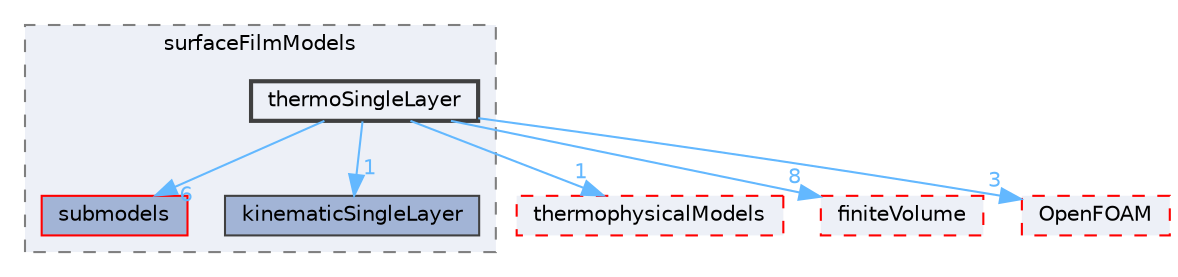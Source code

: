 digraph "src/regionModels/surfaceFilmModels/thermoSingleLayer"
{
 // LATEX_PDF_SIZE
  bgcolor="transparent";
  edge [fontname=Helvetica,fontsize=10,labelfontname=Helvetica,labelfontsize=10];
  node [fontname=Helvetica,fontsize=10,shape=box,height=0.2,width=0.4];
  compound=true
  subgraph clusterdir_76cda00b2119e3ca1b811eb59fd40c16 {
    graph [ bgcolor="#edf0f7", pencolor="grey50", label="surfaceFilmModels", fontname=Helvetica,fontsize=10 style="filled,dashed", URL="dir_76cda00b2119e3ca1b811eb59fd40c16.html",tooltip=""]
  dir_1a2449bf10d166cb32b637bb1f2c8120 [label="submodels", fillcolor="#a2b4d6", color="red", style="filled", URL="dir_1a2449bf10d166cb32b637bb1f2c8120.html",tooltip=""];
  dir_1c60e658c3548753b29433c6c9718fd3 [label="kinematicSingleLayer", fillcolor="#a2b4d6", color="grey25", style="filled", URL="dir_1c60e658c3548753b29433c6c9718fd3.html",tooltip=""];
  dir_ace9ddf4436ac19d16c24b262d3e197b [label="thermoSingleLayer", fillcolor="#edf0f7", color="grey25", style="filled,bold", URL="dir_ace9ddf4436ac19d16c24b262d3e197b.html",tooltip=""];
  }
  dir_2778d089ec5c4f66810b11f753867003 [label="thermophysicalModels", fillcolor="#edf0f7", color="red", style="filled,dashed", URL="dir_2778d089ec5c4f66810b11f753867003.html",tooltip=""];
  dir_9bd15774b555cf7259a6fa18f99fe99b [label="finiteVolume", fillcolor="#edf0f7", color="red", style="filled,dashed", URL="dir_9bd15774b555cf7259a6fa18f99fe99b.html",tooltip=""];
  dir_c5473ff19b20e6ec4dfe5c310b3778a8 [label="OpenFOAM", fillcolor="#edf0f7", color="red", style="filled,dashed", URL="dir_c5473ff19b20e6ec4dfe5c310b3778a8.html",tooltip=""];
  dir_ace9ddf4436ac19d16c24b262d3e197b->dir_1a2449bf10d166cb32b637bb1f2c8120 [headlabel="6", labeldistance=1.5 headhref="dir_004027_003805.html" href="dir_004027_003805.html" color="steelblue1" fontcolor="steelblue1"];
  dir_ace9ddf4436ac19d16c24b262d3e197b->dir_1c60e658c3548753b29433c6c9718fd3 [headlabel="1", labeldistance=1.5 headhref="dir_004027_002026.html" href="dir_004027_002026.html" color="steelblue1" fontcolor="steelblue1"];
  dir_ace9ddf4436ac19d16c24b262d3e197b->dir_2778d089ec5c4f66810b11f753867003 [headlabel="1", labeldistance=1.5 headhref="dir_004027_004022.html" href="dir_004027_004022.html" color="steelblue1" fontcolor="steelblue1"];
  dir_ace9ddf4436ac19d16c24b262d3e197b->dir_9bd15774b555cf7259a6fa18f99fe99b [headlabel="8", labeldistance=1.5 headhref="dir_004027_001387.html" href="dir_004027_001387.html" color="steelblue1" fontcolor="steelblue1"];
  dir_ace9ddf4436ac19d16c24b262d3e197b->dir_c5473ff19b20e6ec4dfe5c310b3778a8 [headlabel="3", labeldistance=1.5 headhref="dir_004027_002695.html" href="dir_004027_002695.html" color="steelblue1" fontcolor="steelblue1"];
}
